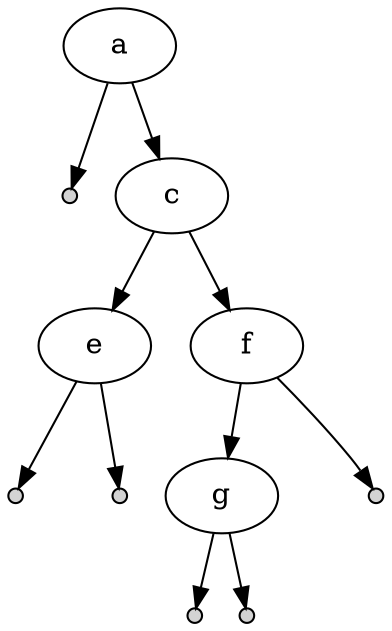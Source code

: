 digraph {
    rankdir=TB;

    a -> o1;
    a -> c;

    c -> e;
    c -> f;

    e -> o2;
    e -> e_m [style=invis];
    e -> o3;

    f -> g;
    f -> f_m [style=invis];
    f -> o4;

    g -> o5;
    g -> o6;

    o1 [label="" width=.1 height=.1 style=filled];
    o2 [label="" width=.1 height=.1 style=filled];
    o3 [label="" width=.1 height=.1 style=filled];
    o4 [label="" width=.1 height=.1 style=filled];
    o5 [label="" width=.1 height=.1 style=filled];
    o6 [label="" width=.1 height=.1 style=filled];
    e_m [label="" style=invis width=.1 height=.1 ]
    f_m [label="" style=invis width=.1 height=.1 ]

    {rank = same; o2 e_m o3 o4 f_m}
}
